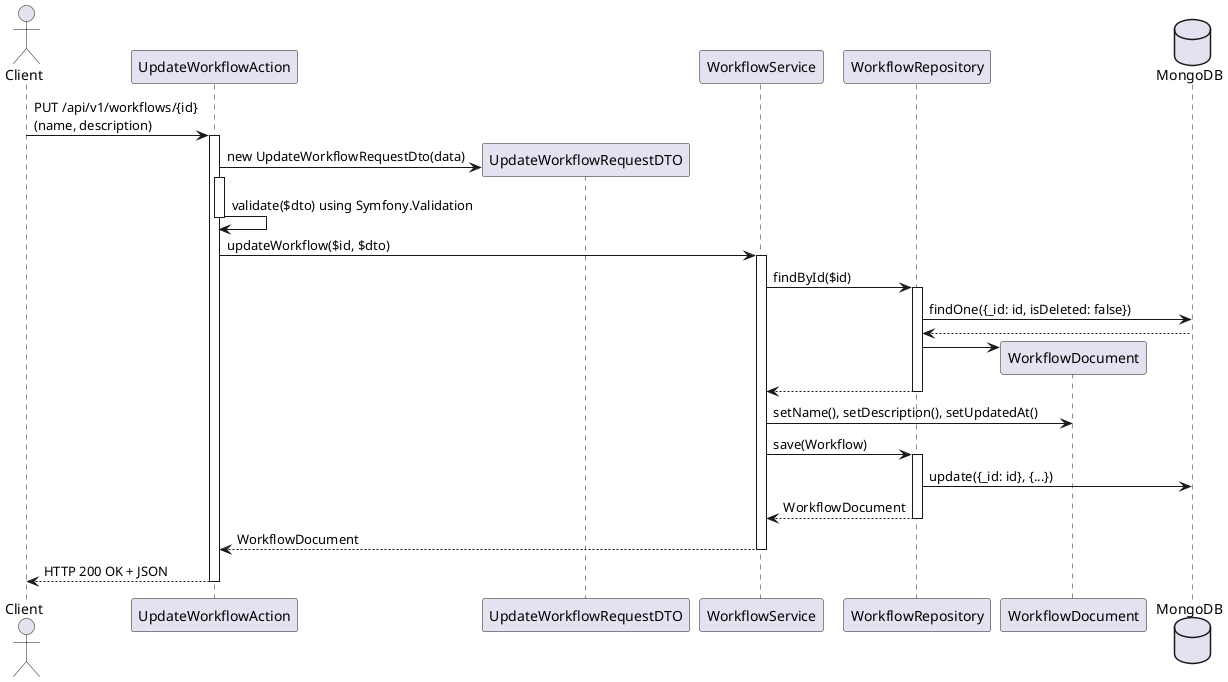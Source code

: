 @startuml "Update Workflow"
actor Client
participant "UpdateWorkflowAction" as Action
participant "UpdateWorkflowRequestDTO" as DTO
participant "WorkflowService"
participant "WorkflowRepository" as Repository
participant WorkflowDocument
database "MongoDB"


Client -> Action : PUT /api/v1/workflows/{id}\n(name, description)
activate Action

create DTO
Action -> DTO : new UpdateWorkflowRequestDto(data)

activate Action
Action -> Action : validate($dto) using Symfony.Validation

deactivate Action


Action -> WorkflowService : updateWorkflow($id, $dto)
activate WorkflowService

WorkflowService -> Repository : findById($id)
activate Repository

Repository -> MongoDB : findOne({_id: id, isDeleted: false})
MongoDB --> Repository 

create WorkflowDocument
Repository -> WorkflowDocument
Repository --> WorkflowService
deactivate Repository

WorkflowService -> WorkflowDocument : setName(), setDescription(), setUpdatedAt()

WorkflowService -> Repository : save(Workflow)
activate Repository
Repository -> MongoDB : update({_id: id}, {...})
WorkflowService <-- Repository : WorkflowDocument
deactivate Repository

Action <-- WorkflowService : WorkflowDocument
deactivate WorkflowService

Action --> Client : HTTP 200 OK + JSON
deactivate Action
@enduml
